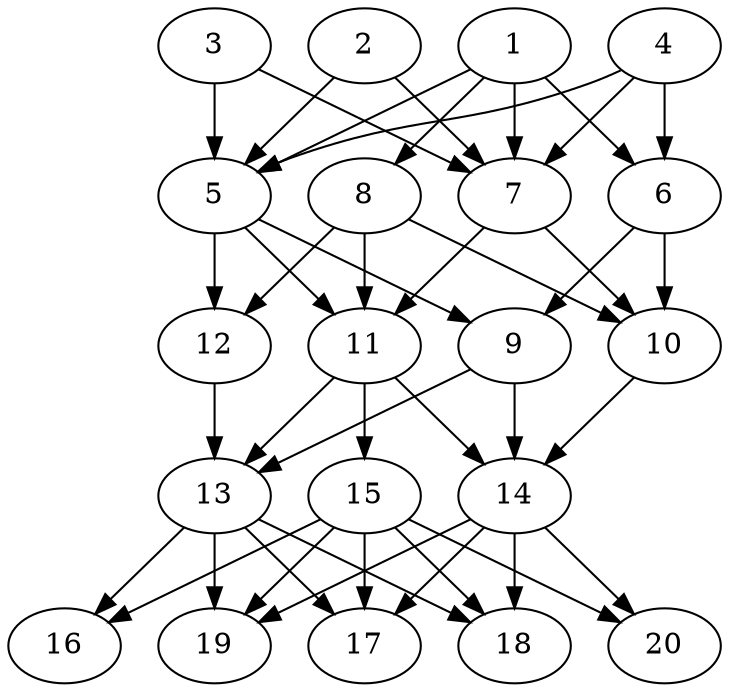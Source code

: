 // DAG automatically generated by daggen at Thu Oct  3 13:58:43 2019
// ./daggen --dot -n 20 --ccr 0.4 --fat 0.5 --regular 0.7 --density 0.9 --mindata 5242880 --maxdata 52428800 
digraph G {
  1 [size="81538560", alpha="0.06", expect_size="32615424"] 
  1 -> 5 [size ="32615424"]
  1 -> 6 [size ="32615424"]
  1 -> 7 [size ="32615424"]
  1 -> 8 [size ="32615424"]
  2 [size="61829120", alpha="0.01", expect_size="24731648"] 
  2 -> 5 [size ="24731648"]
  2 -> 7 [size ="24731648"]
  3 [size="55595520", alpha="0.06", expect_size="22238208"] 
  3 -> 5 [size ="22238208"]
  3 -> 7 [size ="22238208"]
  4 [size="104125440", alpha="0.03", expect_size="41650176"] 
  4 -> 5 [size ="41650176"]
  4 -> 6 [size ="41650176"]
  4 -> 7 [size ="41650176"]
  5 [size="67427840", alpha="0.05", expect_size="26971136"] 
  5 -> 9 [size ="26971136"]
  5 -> 11 [size ="26971136"]
  5 -> 12 [size ="26971136"]
  6 [size="53260800", alpha="0.08", expect_size="21304320"] 
  6 -> 9 [size ="21304320"]
  6 -> 10 [size ="21304320"]
  7 [size="91607040", alpha="0.15", expect_size="36642816"] 
  7 -> 10 [size ="36642816"]
  7 -> 11 [size ="36642816"]
  8 [size="16304640", alpha="0.15", expect_size="6521856"] 
  8 -> 10 [size ="6521856"]
  8 -> 11 [size ="6521856"]
  8 -> 12 [size ="6521856"]
  9 [size="123448320", alpha="0.12", expect_size="49379328"] 
  9 -> 13 [size ="49379328"]
  9 -> 14 [size ="49379328"]
  10 [size="87219200", alpha="0.15", expect_size="34887680"] 
  10 -> 14 [size ="34887680"]
  11 [size="85312000", alpha="0.05", expect_size="34124800"] 
  11 -> 13 [size ="34124800"]
  11 -> 14 [size ="34124800"]
  11 -> 15 [size ="34124800"]
  12 [size="122347520", alpha="0.12", expect_size="48939008"] 
  12 -> 13 [size ="48939008"]
  13 [size="129415680", alpha="0.08", expect_size="51766272"] 
  13 -> 16 [size ="51766272"]
  13 -> 17 [size ="51766272"]
  13 -> 18 [size ="51766272"]
  13 -> 19 [size ="51766272"]
  14 [size="49408000", alpha="0.13", expect_size="19763200"] 
  14 -> 17 [size ="19763200"]
  14 -> 18 [size ="19763200"]
  14 -> 19 [size ="19763200"]
  14 -> 20 [size ="19763200"]
  15 [size="69409280", alpha="0.01", expect_size="27763712"] 
  15 -> 16 [size ="27763712"]
  15 -> 17 [size ="27763712"]
  15 -> 18 [size ="27763712"]
  15 -> 19 [size ="27763712"]
  15 -> 20 [size ="27763712"]
  16 [size="96834560", alpha="0.00", expect_size="38733824"] 
  17 [size="24117760", alpha="0.19", expect_size="9647104"] 
  18 [size="113530880", alpha="0.06", expect_size="45412352"] 
  19 [size="83223040", alpha="0.19", expect_size="33289216"] 
  20 [size="38248960", alpha="0.08", expect_size="15299584"] 
}
